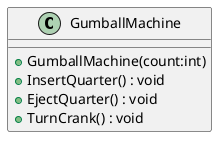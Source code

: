 @startuml
class GumballMachine {
    + GumballMachine(count:int)
    + InsertQuarter() : void
    + EjectQuarter() : void
    + TurnCrank() : void
}
@enduml
